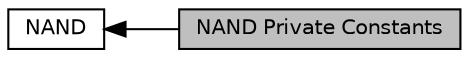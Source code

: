 digraph "NAND Private Constants"
{
  edge [fontname="Helvetica",fontsize="10",labelfontname="Helvetica",labelfontsize="10"];
  node [fontname="Helvetica",fontsize="10",shape=record];
  rankdir=LR;
  Node1 [label="NAND",height=0.2,width=0.4,color="black", fillcolor="white", style="filled",URL="$group___n_a_n_d.html"];
  Node0 [label="NAND Private Constants",height=0.2,width=0.4,color="black", fillcolor="grey75", style="filled", fontcolor="black"];
  Node1->Node0 [shape=plaintext, dir="back", style="solid"];
}
